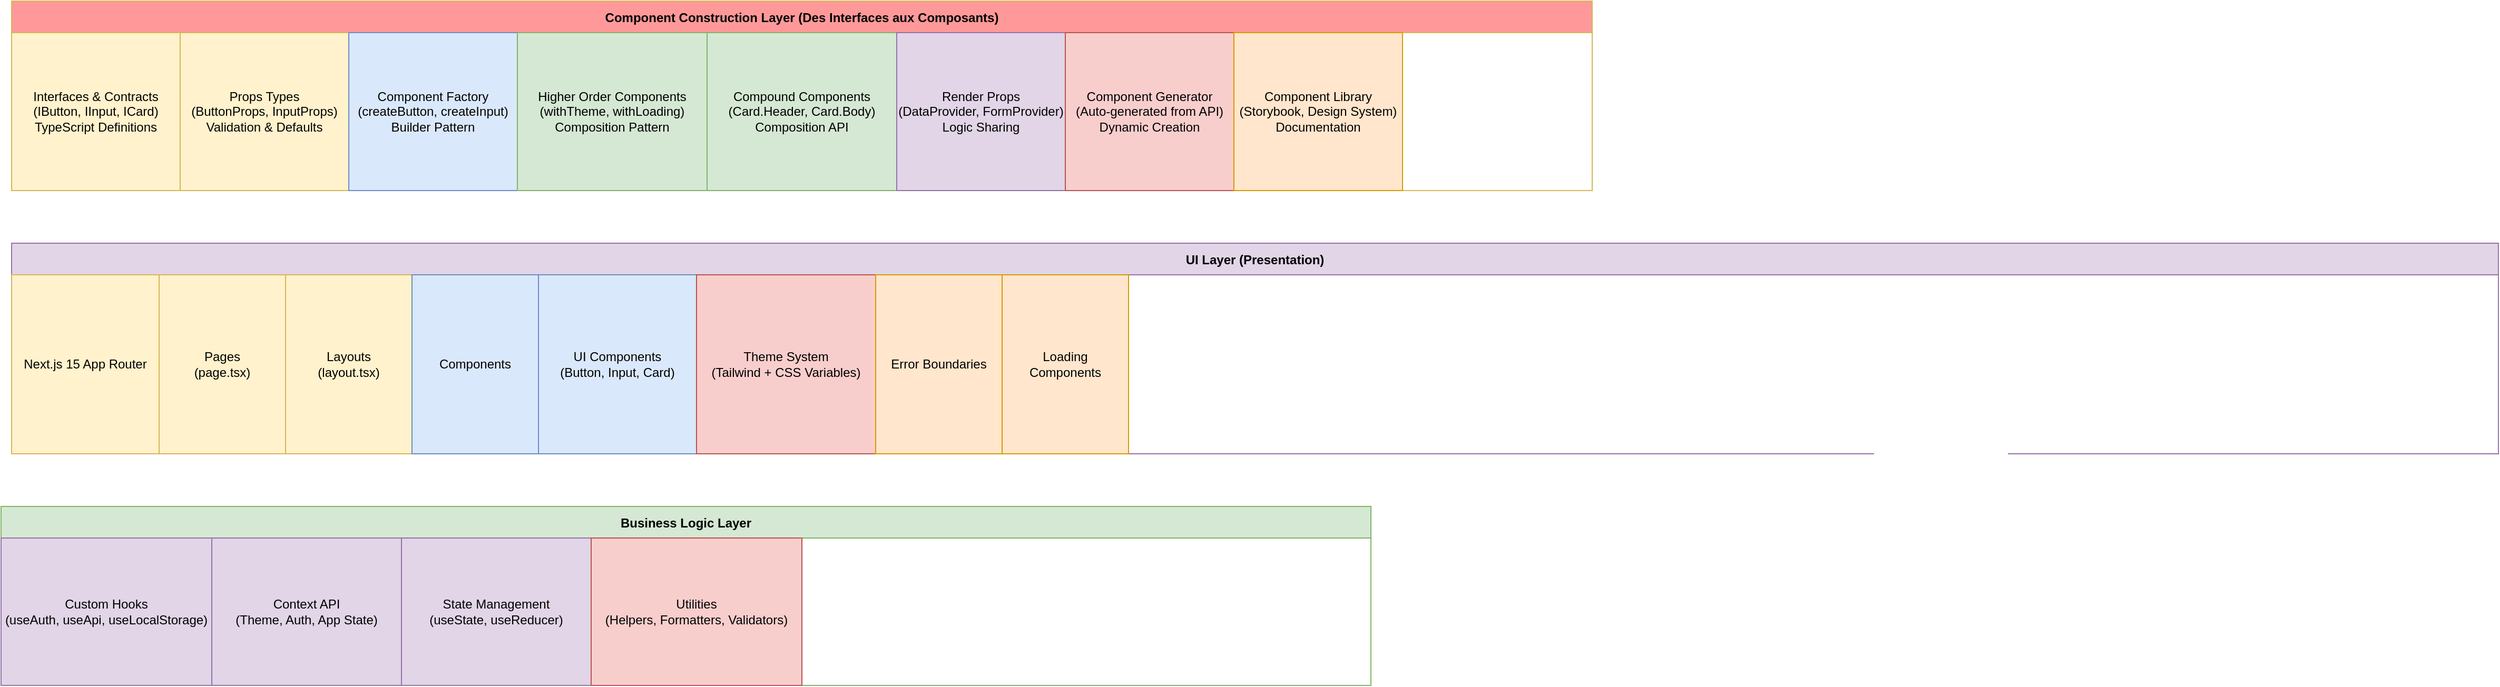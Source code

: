 <mxfile>
    <diagram id="1npFVw_JfF0SbQ6WR4Vz" name="Init">
        <mxGraphModel dx="1049" dy="779" grid="1" gridSize="10" guides="1" tooltips="1" connect="1" arrows="1" fold="1" page="1" pageScale="1" pageWidth="1600" pageHeight="1400" math="0" shadow="0">
            <root>
                <mxCell id="0"/>
                <mxCell id="1" parent="0"/>
                <mxCell id="construction_layer" value="Component Construction Layer (Des Interfaces aux Composants)" style="swimlane;fontStyle=1;childLayout=stackLayout;horizontal=1;startSize=30;fillColor=#ff9999;strokeColor=#d6b656;fontColor=#000000;" parent="1" vertex="1">
                    <mxGeometry x="50" y="50" width="1500" height="180" as="geometry"/>
                </mxCell>
                <mxCell id="interfaces" value="Interfaces &amp; Contracts&#xa;(IButton, IInput, ICard)&#xa;TypeScript Definitions" style="whiteSpace=wrap;html=1;fillColor=#fff2cc;strokeColor=#d6b656;" parent="construction_layer" vertex="1">
                    <mxGeometry y="30" width="160" height="150" as="geometry"/>
                </mxCell>
                <mxCell id="props_types" value="Props Types&#xa;(ButtonProps, InputProps)&#xa;Validation &amp; Defaults" style="whiteSpace=wrap;html=1;fillColor=#fff2cc;strokeColor=#d6b656;" parent="construction_layer" vertex="1">
                    <mxGeometry x="160" y="30" width="160" height="150" as="geometry"/>
                </mxCell>
                <mxCell id="component_factory" value="Component Factory&#xa;(createButton, createInput)&#xa;Builder Pattern" style="whiteSpace=wrap;html=1;fillColor=#dae8fc;strokeColor=#6c8ebf;" parent="construction_layer" vertex="1">
                    <mxGeometry x="320" y="30" width="160" height="150" as="geometry"/>
                </mxCell>
                <mxCell id="hoc" value="Higher Order Components&#xa;(withTheme, withLoading)&#xa;Composition Pattern" style="whiteSpace=wrap;html=1;fillColor=#d5e8d4;strokeColor=#82b366;" parent="construction_layer" vertex="1">
                    <mxGeometry x="480" y="30" width="180" height="150" as="geometry"/>
                </mxCell>
                <mxCell id="compound_components" value="Compound Components&#xa;(Card.Header, Card.Body)&#xa;Composition API" style="whiteSpace=wrap;html=1;fillColor=#d5e8d4;strokeColor=#82b366;" parent="construction_layer" vertex="1">
                    <mxGeometry x="660" y="30" width="180" height="150" as="geometry"/>
                </mxCell>
                <mxCell id="render_props" value="Render Props&#xa;(DataProvider, FormProvider)&#xa;Logic Sharing" style="whiteSpace=wrap;html=1;fillColor=#e1d5e7;strokeColor=#9673a6;" parent="construction_layer" vertex="1">
                    <mxGeometry x="840" y="30" width="160" height="150" as="geometry"/>
                </mxCell>
                <mxCell id="component_generator" value="Component Generator&#xa;(Auto-generated from API)&#xa;Dynamic Creation" style="whiteSpace=wrap;html=1;fillColor=#f8cecc;strokeColor=#b85450;" parent="construction_layer" vertex="1">
                    <mxGeometry x="1000" y="30" width="160" height="150" as="geometry"/>
                </mxCell>
                <mxCell id="component_library" value="Component Library&#xa;(Storybook, Design System)&#xa;Documentation" style="whiteSpace=wrap;html=1;fillColor=#ffe6cc;strokeColor=#d79b00;" parent="construction_layer" vertex="1">
                    <mxGeometry x="1160" y="30" width="160" height="150" as="geometry"/>
                </mxCell>
                <mxCell id="ui_layer" value="UI Layer (Presentation)" style="swimlane;fontStyle=1;childLayout=stackLayout;horizontal=1;startSize=30;fillColor=#e1d5e7;strokeColor=#9673a6;" parent="1" vertex="1">
                    <mxGeometry x="50" y="280" width="2360" height="200" as="geometry">
                        <mxRectangle x="50" y="280" width="160" height="30" as="alternateBounds"/>
                    </mxGeometry>
                </mxCell>
                <mxCell id="app_router" value="Next.js 15 App Router" style="whiteSpace=wrap;html=1;fillColor=#fff2cc;strokeColor=#d6b656;" parent="ui_layer" vertex="1">
                    <mxGeometry y="30" width="140" height="170" as="geometry"/>
                </mxCell>
                <mxCell id="pages" value="Pages&#xa;(page.tsx)" style="whiteSpace=wrap;html=1;fillColor=#fff2cc;strokeColor=#d6b656;" parent="ui_layer" vertex="1">
                    <mxGeometry x="140" y="30" width="120" height="170" as="geometry"/>
                </mxCell>
                <mxCell id="layouts" value="Layouts&#xa;(layout.tsx)" style="whiteSpace=wrap;html=1;fillColor=#fff2cc;strokeColor=#d6b656;" parent="ui_layer" vertex="1">
                    <mxGeometry x="260" y="30" width="120" height="170" as="geometry"/>
                </mxCell>
                <mxCell id="components" value="Components" style="whiteSpace=wrap;html=1;fillColor=#dae8fc;strokeColor=#6c8ebf;" parent="ui_layer" vertex="1">
                    <mxGeometry x="380" y="30" width="120" height="170" as="geometry"/>
                </mxCell>
                <mxCell id="ui_components" value="UI Components&#xa;(Button, Input, Card)" style="whiteSpace=wrap;html=1;fillColor=#dae8fc;strokeColor=#6c8ebf;" parent="ui_layer" vertex="1">
                    <mxGeometry x="500" y="30" width="150" height="170" as="geometry"/>
                </mxCell>
                <mxCell id="theme_system" value="Theme System&#xa;(Tailwind + CSS Variables)" style="whiteSpace=wrap;html=1;fillColor=#f8cecc;strokeColor=#b85450;" parent="ui_layer" vertex="1">
                    <mxGeometry x="650" y="30" width="170" height="170" as="geometry"/>
                </mxCell>
                <mxCell id="error_boundaries" value="Error Boundaries" style="whiteSpace=wrap;html=1;fillColor=#ffe6cc;strokeColor=#d79b00;" parent="ui_layer" vertex="1">
                    <mxGeometry x="820" y="30" width="120" height="170" as="geometry"/>
                </mxCell>
                <mxCell id="loading_components" value="Loading&#xa;Components" style="whiteSpace=wrap;html=1;fillColor=#ffe6cc;strokeColor=#d79b00;" parent="ui_layer" vertex="1">
                    <mxGeometry x="940" y="30" width="120" height="170" as="geometry"/>
                </mxCell>
                <mxCell id="logic_layer" value="Business Logic Layer" style="swimlane;fontStyle=1;childLayout=stackLayout;horizontal=1;startSize=30;fillColor=#d5e8d4;strokeColor=#82b366;" parent="1" vertex="1">
                    <mxGeometry x="40" y="530" width="1300" height="170" as="geometry"/>
                </mxCell>
                <mxCell id="custom_hooks" value="Custom Hooks&#xa;(useAuth, useApi, useLocalStorage)" style="whiteSpace=wrap;html=1;fillColor=#e1d5e7;strokeColor=#9673a6;" parent="logic_layer" vertex="1">
                    <mxGeometry y="30" width="200" height="140" as="geometry"/>
                </mxCell>
                <mxCell id="context_api" value="Context API&#xa;(Theme, Auth, App State)" style="whiteSpace=wrap;html=1;fillColor=#e1d5e7;strokeColor=#9673a6;" parent="logic_layer" vertex="1">
                    <mxGeometry x="200" y="30" width="180" height="140" as="geometry"/>
                </mxCell>
                <mxCell id="state_management" value="State Management&#xa;(useState, useReducer)" style="whiteSpace=wrap;html=1;fillColor=#e1d5e7;strokeColor=#9673a6;" parent="logic_layer" vertex="1">
                    <mxGeometry x="380" y="30" width="180" height="140" as="geometry"/>
                </mxCell>
                <mxCell id="utilities" value="Utilities&#xa;(Helpers, Formatters, Validators)" style="whiteSpace=wrap;html=1;fillColor=#f8cecc;strokeColor=#b85450;" parent="logic_layer" vertex="1">
                    <mxGeometry x="560" y="30" width="200" height="140" as="geometry"/>
                </mxCell>
            </root>
        </mxGraphModel>
    </diagram>
    <diagram id="progressive_architecture" name="Approche Progressive Theme-First">
        <mxGraphModel dx="1049" dy="779" grid="1" gridSize="10" guides="1" tooltips="1" connect="1" arrows="1" fold="1" page="1" pageScale="1" pageWidth="1600" pageHeight="1400" math="0" shadow="0">
            <root>
                <mxCell id="0"/>
                <mxCell id="1" parent="0"/>
                <mxCell id="main_title" value="🎯 APPROCHE PROGRESSIVE : THEME-FIRST → COMPONENT-MODULAR" style="text;html=1;strokeColor=none;fillColor=none;align=center;verticalAlign=middle;whiteSpace=wrap;rounded=0;fontSize=20;fontStyle=1;fontColor=#000000;" parent="1" vertex="1">
                    <mxGeometry x="100" y="20" width="1400" height="40" as="geometry"/>
                </mxCell>
                <mxCell id="step1_title" value="🎨 ÉTAPE 1 : CRÉATION DU SYSTÈME DE THÈME (FONDATION OBLIGATOIRE)" style="text;html=1;strokeColor=none;fillColor=none;align=center;verticalAlign=middle;whiteSpace=wrap;rounded=0;fontSize=16;fontStyle=1;fontColor=#1565c0;" parent="1" vertex="1">
                    <mxGeometry x="100" y="80" width="1400" height="30" as="geometry"/>
                </mxCell>
                <mxCell id="theme_foundation" value="🌈 FONDATION THÉMATIQUE" style="swimlane;fontStyle=1;childLayout=stackLayout;horizontal=1;startSize=30;fillColor=#e3f2fd;strokeColor=#1976d2;fontColor=#000000;" parent="1" vertex="1">
                    <mxGeometry x="50" y="130" width="1500" height="200" as="geometry"/>
                </mxCell>
                <mxCell id="design_tokens" value="🎯 Design Tokens&#xa;src/theme/tokens.ts&#xa;&#xa;export const tokens = {&#xa;  colors: {&#xa;    primary: {&#xa;      50: &#39;#f0f9ff&#39;,&#xa;      500: &#39;#3b82f6&#39;,&#xa;      900: &#39;#1e3a8a&#39;&#xa;    },&#xa;    neutral: { ... }&#xa;  },&#xa;  spacing: [4, 8, 16, 24, 32],&#xa;  typography: {&#xa;    fontFamily: {&#xa;      sans: [&#39;Inter&#39;, &#39;sans-serif&#39;]&#xa;    }&#xa;  },&#xa;  borderRadius: {&#xa;    sm: &#39;0.25rem&#39;,&#xa;    md: &#39;0.375rem&#39;&#xa;  }&#xa;};" style="whiteSpace=wrap;html=1;fillColor=#fff2cc;strokeColor=#d6b656;align=left;verticalAlign=top;fontSize=10;fontFamily=Courier New;" parent="theme_foundation" vertex="1">
                    <mxGeometry x="20" y="40" width="220" height="140" as="geometry"/>
                </mxCell>
                <mxCell id="component_variants" value="🎭 Component Variants&#xa;src/theme/variants.ts&#xa;&#xa;export const variants = {&#xa;  button: {&#xa;    base: &#39;inline-flex items-center justify-center rounded-md font-medium transition-colors&#39;,&#xa;    variants: {&#xa;      primary: &#39;bg-primary-500 text-white hover:bg-primary-600&#39;,&#xa;      secondary: &#39;bg-neutral-200 text-neutral-900 hover:bg-neutral-300&#39;,&#xa;      ghost: &#39;hover:bg-neutral-100&#39;&#xa;    },&#xa;    sizes: {&#xa;      sm: &#39;px-3 py-1.5 text-sm&#39;,&#xa;      md: &#39;px-4 py-2 text-base&#39;,&#xa;      lg: &#39;px-6 py-3 text-lg&#39;&#xa;    }&#xa;  }&#xa;};" style="whiteSpace=wrap;html=1;fillColor=#dae8fc;strokeColor=#6c8ebf;align=left;verticalAlign=top;fontSize=10;fontFamily=Courier New;" parent="theme_foundation" vertex="1">
                    <mxGeometry x="260" y="40" width="220" height="140" as="geometry"/>
                </mxCell>
                <mxCell id="theme_provider" value="🌍 Theme Provider&#xa;src/theme/provider.tsx&#xa;&#xa;const ThemeContext = createContext(null);&#xa;&#xa;export const ThemeProvider = ({&#xa;  theme = defaultTheme,&#xa;  children&#xa;}) =&gt; (&#xa;  &lt;ThemeContext.Provider value={theme}&gt;&#xa;    {children}&#xa;  &lt;/ThemeContext.Provider&gt;&#xa;);&#xa;&#xa;export const useTheme = () =&gt; {&#xa;  const context = useContext(ThemeContext);&#xa;  if (!context) {&#xa;    throw new Error(&#39;useTheme must be used within ThemeProvider&#39;);&#xa;  }&#xa;  return context;&#xa;};" style="whiteSpace=wrap;html=1;fillColor=#e1d5e7;strokeColor=#9673a6;align=left;verticalAlign=top;fontSize=10;fontFamily=Courier New;" parent="theme_foundation" vertex="1">
                    <mxGeometry x="500" y="40" width="220" height="140" as="geometry"/>
                </mxCell>
                <mxCell id="variant_utils" value="🔧 Variant Utilities&#xa;src/theme/utils.ts&#xa;&#xa;import { clsx } from &#39;clsx&#39;;&#xa;import { twMerge } from &#39;tailwind-merge&#39;;&#xa;&#xa;export const cn = (...classes) =&gt;&#xa;  twMerge(clsx(classes));&#xa;&#xa;export const cva = (base, config) =&gt; {&#xa;  return (props) =&gt; {&#xa;    const { variant, size, ...rest } = props;&#xa;    return cn(&#xa;      base,&#xa;      config.variants?.[variant],&#xa;      config.sizes?.[size],&#xa;      rest.className&#xa;    );&#xa;  };&#xa;};" style="whiteSpace=wrap;html=1;fillColor=#d5e8d4;strokeColor=#82b366;align=left;verticalAlign=top;fontSize=10;fontFamily=Courier New;" parent="theme_foundation" vertex="1">
                    <mxGeometry x="740" y="40" width="220" height="140" as="geometry"/>
                </mxCell>
                <mxCell id="tailwind_config" value="⚙️ Tailwind Configuration&#xa;tailwind.config.ts&#xa;&#xa;import { tokens } from &#39;./src/theme/tokens&#39;;&#xa;&#xa;export default {&#xa;  content: [&#39;./src/**/*.{js,ts,jsx,tsx}&#39;],&#xa;  theme: {&#xa;    extend: {&#xa;      colors: tokens.colors,&#xa;      spacing: tokens.spacing,&#xa;      fontFamily: tokens.typography.fontFamily,&#xa;      borderRadius: tokens.borderRadius&#xa;    }&#xa;  },&#xa;  plugins: []&#xa;};" style="whiteSpace=wrap;html=1;fillColor=#f8cecc;strokeColor=#b85450;align=left;verticalAlign=top;fontSize=10;fontFamily=Courier New;" parent="theme_foundation" vertex="1">
                    <mxGeometry x="980" y="40" width="220" height="140" as="geometry"/>
                </mxCell>
                <mxCell id="theme_index" value="📄 Theme Export&#xa;src/theme/index.ts&#xa;&#xa;export { tokens } from &#39;./tokens&#39;;&#xa;export { variants } from &#39;./variants&#39;;&#xa;export { ThemeProvider, useTheme } from &#39;./provider&#39;;&#xa;export { cn, cva } from &#39;./utils&#39;;&#xa;&#xa;// Usage simple :&#xa;// import { useTheme, cn, variants }&#xa;//   from &#39;@/theme&#39;;" style="whiteSpace=wrap;html=1;fillColor=#ffe6cc;strokeColor=#d79b00;align=left;verticalAlign=top;fontSize=10;fontFamily=Courier New;" parent="theme_foundation" vertex="1">
                    <mxGeometry x="1220" y="40" width="220" height="140" as="geometry"/>
                </mxCell>
                <mxCell id="step2_title" value="🧩 ÉTAPE 2 : CRÉATION COMPOSANTS MODULAIRES (UN DOSSIER = UN COMPOSANT COMPLET)" style="text;html=1;strokeColor=none;fillColor=none;align=center;verticalAlign=middle;whiteSpace=wrap;rounded=0;fontSize=16;fontStyle=1;fontColor=#2e7d32;" parent="1" vertex="1">
                    <mxGeometry x="100" y="360" width="1400" height="30" as="geometry"/>
                </mxCell>
                <mxCell id="button_module" value="📁 EXEMPLE : src/components/Button/ (MODULE AUTO-SUFFISANT)" style="swimlane;fontStyle=1;childLayout=stackLayout;horizontal=1;startSize=30;fillColor=#e8f5e8;strokeColor=#4caf50;fontColor=#000000;" parent="1" vertex="1">
                    <mxGeometry x="50" y="410" width="1500" height="220" as="geometry"/>
                </mxCell>
                <mxCell id="button_interface" value="📋 interfaces.ts&#xa;&#xa;export interface IButton&#xa;  extends ButtonHTMLAttributes&lt;HTMLButtonElement&gt; {&#xa;  variant?: &#39;primary&#39; | &#39;secondary&#39; | &#39;ghost&#39;;&#xa;  size?: &#39;sm&#39; | &#39;md&#39; | &#39;lg&#39;;&#xa;  loading?: boolean;&#xa;  leftIcon?: ReactNode;&#xa;  rightIcon?: ReactNode;&#xa;}&#xa;&#xa;export type ButtonVariant = IButton[&#39;variant&#39;];&#xa;export type ButtonSize = IButton[&#39;size&#39;];" style="whiteSpace=wrap;html=1;fillColor=#fff2cc;strokeColor=#d6b656;align=left;verticalAlign=top;fontSize=10;fontFamily=Courier New;" parent="button_module" vertex="1">
                    <mxGeometry x="20" y="40" width="220" height="160" as="geometry"/>
                </mxCell>
                <mxCell id="button_hook" value="🪝 useButton.ts&#xa;&#xa;import { variants } from &#39;@/theme&#39;;&#xa;import { cva } from &#39;@/theme&#39;;&#xa;import type { IButton } from &#39;./interfaces&#39;;&#xa;&#xa;const buttonVariants = cva(&#xa;  variants.button.base,&#xa;  {&#xa;    variants: variants.button.variants,&#xa;    sizes: variants.button.sizes,&#xa;    defaultVariants: {&#xa;      variant: &#39;primary&#39;,&#xa;      size: &#39;md&#39;&#xa;    }&#xa;  }&#xa;);&#xa;&#xa;export const useButton = (props: IButton) =&gt; {&#xa;  return {&#xa;    className: buttonVariants(props),&#xa;    disabled: props.disabled || props.loading&#xa;  };&#xa;};" style="whiteSpace=wrap;html=1;fillColor=#e1d5e7;strokeColor=#9673a6;align=left;verticalAlign=top;fontSize=10;fontFamily=Courier New;" parent="button_module" vertex="1">
                    <mxGeometry x="260" y="40" width="220" height="160" as="geometry"/>
                </mxCell>
                <mxCell id="button_component" value="📦 Button.tsx&#xa;&#xa;import { forwardRef } from &#39;react&#39;;&#xa;import { useButton } from &#39;./useButton&#39;;&#xa;import type { IButton } from &#39;./interfaces&#39;;&#xa;&#xa;export const Button = forwardRef&lt;&#xa;  HTMLButtonElement,&#xa;  IButton&#xa;&gt;(({ children, leftIcon, rightIcon, ...props }, ref) =&gt; {&#xa;  const { className, disabled } = useButton(props);&#xa;&#xa;  return (&#xa;    &lt;button&#xa;      ref={ref}&#xa;      className={className}&#xa;      disabled={disabled}&#xa;      {...props}&#xa;    &gt;&#xa;      {leftIcon}&#xa;      {props.loading ? &lt;Spinner /&gt; : children}&#xa;      {rightIcon}&#xa;    &lt;/button&gt;&#xa;  );&#xa;});" style="whiteSpace=wrap;html=1;fillColor=#d5e8d4;strokeColor=#82b366;align=left;verticalAlign=top;fontSize=10;fontFamily=Courier New;" parent="button_module" vertex="1">
                    <mxGeometry x="500" y="40" width="220" height="160" as="geometry"/>
                </mxCell>
                <mxCell id="button_test" value="🧪 Button.test.tsx&#xa;&#xa;import { render, screen } from &#39;@testing-library/react&#39;;&#xa;import { Button } from &#39;./Button&#39;;&#xa;import { ThemeProvider } from &#39;@/theme&#39;;&#xa;&#xa;const TestWrapper = ({ children }) =&gt; (&#xa;  &lt;ThemeProvider&gt;{children}&lt;/ThemeProvider&gt;&#xa;);&#xa;&#xa;describe(&#39;Button&#39;, () =&gt; {&#xa;  it(&#39;renders correctly&#39;, () =&gt; {&#xa;    render(&lt;Button&gt;Test&lt;/Button&gt;, { wrapper: TestWrapper });&#xa;    expect(screen.getByRole(&#39;button&#39;)).toBeInTheDocument();&#xa;  });&#xa;&#xa;  it(&#39;applies variant classes&#39;, () =&gt; {&#xa;    render(&lt;Button variant=&#39;primary&#39;&gt;Primary&lt;/Button&gt;, { wrapper: TestWrapper });&#xa;    expect(screen.getByRole(&#39;button&#39;)).toHaveClass(&#39;bg-primary-500&#39;);&#xa;  });&#xa;});" style="whiteSpace=wrap;html=1;fillColor=#f8cecc;strokeColor=#b85450;align=left;verticalAlign=top;fontSize=10;fontFamily=Courier New;" parent="button_module" vertex="1">
                    <mxGeometry x="740" y="40" width="220" height="160" as="geometry"/>
                </mxCell>
                <mxCell id="button_stories" value="📖 Button.stories.tsx&#xa;&#xa;import type { Meta, StoryObj } from &#39;@storybook/react&#39;;&#xa;import { Button } from &#39;./Button&#39;;&#xa;&#xa;const meta: Meta&lt;typeof Button&gt; = {&#xa;  title: &#39;Components/Button&#39;,&#xa;  component: Button,&#xa;  parameters: {&#xa;    docs: {&#xa;      description: {&#xa;        component: &#39;Bouton principal avec variants et tailles&#39;&#xa;      }&#xa;    }&#xa;  }&#xa;};&#xa;&#xa;export default meta;&#xa;type Story = StoryObj&lt;typeof Button&gt;;&#xa;&#xa;export const Primary: Story = {&#xa;  args: { variant: &#39;primary&#39;, children: &#39;Primary Button&#39; }&#xa;};&#xa;&#xa;export const AllVariants: Story = {&#xa;  render: () =&gt; (&#xa;    &lt;div className=&#39;flex gap-4&#39;&gt;&#xa;      &lt;Button variant=&#39;primary&#39;&gt;Primary&lt;/Button&gt;&#xa;      &lt;Button variant=&#39;secondary&#39;&gt;Secondary&lt;/Button&gt;&#xa;      &lt;Button variant=&#39;ghost&#39;&gt;Ghost&lt;/Button&gt;&#xa;    &lt;/div&gt;&#xa;  )&#xa;};" style="whiteSpace=wrap;html=1;fillColor=#ffe6cc;strokeColor=#d79b00;align=left;verticalAlign=top;fontSize=10;fontFamily=Courier New;" parent="button_module" vertex="1">
                    <mxGeometry x="980" y="40" width="220" height="160" as="geometry"/>
                </mxCell>
                <mxCell id="button_index" value="📄 index.ts&#xa;&#xa;export { Button } from &#39;./Button&#39;;&#xa;export { useButton } from &#39;./useButton&#39;;&#xa;export type {&#xa;  IButton,&#xa;  ButtonVariant,&#xa;  ButtonSize&#xa;} from &#39;./interfaces&#39;;&#xa;&#xa;// Import simple :&#xa;// import { Button, useButton, type IButton }&#xa;//   from &#39;@/components/Button&#39;;" style="whiteSpace=wrap;html=1;fillColor=#f5f5f5;strokeColor=#666666;align=left;verticalAlign=top;fontSize=10;fontFamily=Courier New;" parent="button_module" vertex="1">
                    <mxGeometry x="1220" y="40" width="220" height="160" as="geometry"/>
                </mxCell>
                <mxCell id="project_structure" value="📁 STRUCTURE PROJET FINALE" style="text;html=1;strokeColor=none;fillColor=none;align=center;verticalAlign=middle;whiteSpace=wrap;rounded=0;fontSize=16;fontStyle=1;fontColor=#e65100;" parent="1" vertex="1">
                    <mxGeometry x="100" y="660" width="1400" height="30" as="geometry"/>
                </mxCell>
                <mxCell id="folder_structure" value="📂 src/&#xa;├── 🎨 theme/                    ← ÉTAPE 1 (Fondation)&#xa;│   ├── tokens.ts               ← Design tokens centralisés&#xa;│   ├── variants.ts             ← Variants par composant&#xa;│   ├── provider.tsx            ← Context Provider&#xa;│   ├── utils.ts                ← Utilitaires (cn, cva)&#xa;│   └── index.ts                ← Export propre&#xa;│&#xa;├── 🧩 components/              ← ÉTAPE 2 (Composants modulaires)&#xa;│   ├── 📁 Button/              ← Auto-suffisant&#xa;│   │   ├── Button.tsx          ← Composant principal&#xa;│   │   ├── useButton.ts        ← Hook logique métier&#xa;│   │   ├── interfaces.ts       ← Types TypeScript&#xa;│   │   ├── Button.test.tsx     ← Tests unitaires&#xa;│   │   ├── Button.stories.tsx  ← Documentation&#xa;│   │   └── index.ts            ← Export module&#xa;│   │&#xa;│   ├── 📁 Input/               ← Même structure&#xa;│   │   ├── Input.tsx&#xa;│   │   ├── useInput.ts&#xa;│   │   ├── interfaces.ts&#xa;│   │   ├── Input.test.tsx&#xa;│   │   ├── Input.stories.tsx&#xa;│   │   └── index.ts&#xa;│   │&#xa;│   └── 📁 Card/               ← Même structure&#xa;│       ├── Card.tsx&#xa;│       ├── useCard.ts&#xa;│       ├── interfaces.ts&#xa;│       ├── Card.test.tsx&#xa;│       ├── Card.stories.tsx&#xa;│       └── index.ts&#xa;│&#xa;└── 🏠 app/                    ← Next.js App Router&#xa;    ├── layout.tsx             ← Layout avec ThemeProvider&#xa;    └── page.tsx               ← Pages utilisant les composants" style="whiteSpace=wrap;html=1;fillColor=#f3e5f5;strokeColor=#8e24aa;align=left;verticalAlign=top;fontSize=11;fontFamily=Courier New;" parent="1" vertex="1">
                    <mxGeometry x="100" y="710" width="700" height="500" as="geometry"/>
                </mxCell>
                <mxCell id="advantages" value="✨ AVANTAGES APPROCHE PROGRESSIVE&#xa;&#xa;🎯 FONDATION SOLIDE&#xa;   → Thème créé en premier = base cohérente&#xa;   → Tous les composants utilisent le même système&#xa;   → Changements de design centralisés&#xa;&#xa;🔧 MODULARITÉ TOTALE&#xa;   → Chaque composant = dossier auto-suffisant&#xa;   → Hook, interface, tests, stories dans le même endroit&#xa;   → Facile à déplacer, copier, partager&#xa;&#xa;🚀 DÉVELOPPEMENT EFFICACE&#xa;   → Pas de refactoring massif&#xa;   → Composants ajoutés progressivement&#xa;   → Tests écrits en même temps que le composant&#xa;&#xa;🧪 QUALITÉ GARANTIE&#xa;   → Tests unitaires par composant&#xa;   → Documentation automatique (Storybook)&#xa;   → TypeScript strict pour chaque module&#xa;&#xa;⚡ PERFORMANCE OPTIMISÉE&#xa;   → Tree shaking par composant&#xa;   → Lazy loading naturel&#xa;   → Bundle size optimisé&#xa;&#xa;🔄 MAINTENABILITÉ&#xa;   → Logique encapsulée dans les hooks&#xa;   → Interfaces claires et documentées&#xa;   → Séparation des responsabilités&#xa;&#xa;📦 RÉUTILISABILITÉ&#xa;   → Composants exportables facilement&#xa;   → Hooks réutilisables dans d&#39;autres projets&#xa;   → Design system cohérent&#xa;&#xa;🛡️ ROBUSTESSE&#xa;   → Tests automatisés&#xa;   → Types stricts&#xa;   → Error boundaries par composant&#xa;&#xa;👥 COLLABORATION ÉQUIPE&#xa;   → Structure claire et prévisible&#xa;   → Chaque dev peut travailler sur un composant&#xa;   → Documentation intégrée" style="whiteSpace=wrap;html=1;fillColor=#e8f5e8;strokeColor=#4caf50;align=left;verticalAlign=top;fontSize=11;" parent="1" vertex="1">
                    <mxGeometry x="850" y="710" width="600" height="500" as="geometry"/>
                </mxCell>
                <mxCell id="workflow_title" value="🔄 FLUX DE TRAVAIL RECOMMANDÉ" style="text;html=1;strokeColor=none;fillColor=none;align=center;verticalAlign=middle;whiteSpace=wrap;rounded=0;fontSize=16;fontStyle=1;fontColor=#d32f2f;" parent="1" vertex="1">
                    <mxGeometry x="100" y="1250" width="1400" height="30" as="geometry"/>
                </mxCell>
                <mxCell id="flow_step1" value="1️⃣ CRÉER THÈME&#xa;tokens → variants → provider" style="whiteSpace=wrap;html=1;fillColor=#e3f2fd;strokeColor=#1976d2;fontStyle=1;" parent="1" vertex="1">
                    <mxGeometry x="100" y="1300" width="180" height="60" as="geometry"/>
                </mxCell>
                <mxCell id="flow_step2" value="2️⃣ SETUP TAILWIND&#xa;Configuration + CSS" style="whiteSpace=wrap;html=1;fillColor=#e8f5e8;strokeColor=#4caf50;fontStyle=1;" parent="1" vertex="1">
                    <mxGeometry x="320" y="1300" width="180" height="60" as="geometry"/>
                </mxCell>
                <mxCell id="flow_step3" value="3️⃣ CRÉER DOSSIER COMPOSANT&#xa;interfaces.ts → useHook.ts" style="whiteSpace=wrap;html=1;fillColor=#fff8e1;strokeColor=#f57c00;fontStyle=1;" parent="1" vertex="1">
                    <mxGeometry x="540" y="1300" width="180" height="60" as="geometry"/>
                </mxCell>
                <mxCell id="flow_step4" value="4️⃣ COMPOSANT + TESTS&#xa;Component.tsx → tests" style="whiteSpace=wrap;html=1;fillColor=#fce4ec;strokeColor=#e91e63;fontStyle=1;" parent="1" vertex="1">
                    <mxGeometry x="760" y="1300" width="180" height="60" as="geometry"/>
                </mxCell>
                <mxCell id="flow_step5" value="5️⃣ STORYBOOK&#xa;Documentation visuelle" style="whiteSpace=wrap;html=1;fillColor=#f3e5f5;strokeColor=#9c27b0;fontStyle=1;" parent="1" vertex="1">
                    <mxGeometry x="980" y="1300" width="180" height="60" as="geometry"/>
                </mxCell>
                <mxCell id="flow_step6" value="6️⃣ EXPORT + INTÉGRATION&#xa;index.ts → utilisation" style="whiteSpace=wrap;html=1;fillColor=#e0f2f1;strokeColor=#00695c;fontStyle=1;" parent="1" vertex="1">
                    <mxGeometry x="1200" y="1300" width="180" height="60" as="geometry"/>
                </mxCell>
                <mxCell id="arrow1" value="" style="edgeStyle=orthogonalEdgeStyle;rounded=0;orthogonalLoop=1;jettySize=auto;html=1;strokeColor=#1976d2;strokeWidth=3;" parent="1" source="flow_step1" target="flow_step2" edge="1">
                    <mxGeometry relative="1" as="geometry"/>
                </mxCell>
                <mxCell id="arrow2" value="" style="edgeStyle=orthogonalEdgeStyle;rounded=0;orthogonalLoop=1;jettySize=auto;html=1;strokeColor=#4caf50;strokeWidth=3;" parent="1" source="flow_step2" target="flow_step3" edge="1">
                    <mxGeometry relative="1" as="geometry"/>
                </mxCell>
                <mxCell id="arrow3" value="" style="edgeStyle=orthogonalEdgeStyle;rounded=0;orthogonalLoop=1;jettySize=auto;html=1;strokeColor=#f57c00;strokeWidth=3;" parent="1" source="flow_step3" target="flow_step4" edge="1">
                    <mxGeometry relative="1" as="geometry"/>
                </mxCell>
                <mxCell id="arrow4" value="" style="edgeStyle=orthogonalEdgeStyle;rounded=0;orthogonalLoop=1;jettySize=auto;html=1;strokeColor=#e91e63;strokeWidth=3;" parent="1" source="flow_step4" target="flow_step5" edge="1">
                    <mxGeometry relative="1" as="geometry"/>
                </mxCell>
                <mxCell id="arrow5" value="" style="edgeStyle=orthogonalEdgeStyle;rounded=0;orthogonalLoop=1;jettySize=auto;html=1;strokeColor=#9c27b0;strokeWidth=3;" parent="1" source="flow_step5" target="flow_step6" edge="1">
                    <mxGeometry relative="1" as="geometry"/>
                </mxCell>
                <mxCell id="theme_connection" value="" style="edgeStyle=orthogonalEdgeStyle;rounded=0;orthogonalLoop=1;jettySize=auto;html=1;strokeColor=#ff5722;strokeWidth=5;" parent="1" source="theme_provider" target="button_hook" edge="1">
                    <mxGeometry relative="1" as="geometry"/>
                </mxCell>
                <mxCell id="connection_label" value="THÈME ALIMENTE TOUS LES COMPOSANTS" style="edgeLabel;html=1;align=center;verticalAlign=middle;resizable=0;points=[];fontColor=#ff5722;fontStyle=1;fontSize=14;" parent="theme_connection" vertex="1" connectable="0">
                    <mxGeometry x="-0.1" y="-2" relative="1" as="geometry">
                        <mxPoint y="-20" as="offset"/>
                    </mxGeometry>
                </mxCell>
            </root>
        </mxGraphModel>
    </diagram>
</mxfile>